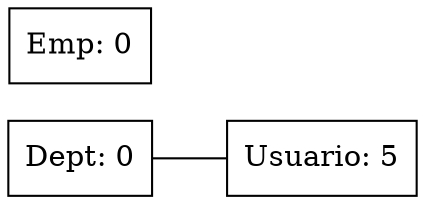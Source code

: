 digraph G {
    rankdir=LR;
    node [shape=box, fontcolor=black];
    { rank=same;
    "CabH_0" [label="Dept: 0"];
    }

    "CabV_0" [label="Emp: 0"];
    "Nodo_5" [label="Usuario: 5"];
    "CabH_0" -> "Nodo_5" [dir=none];
}